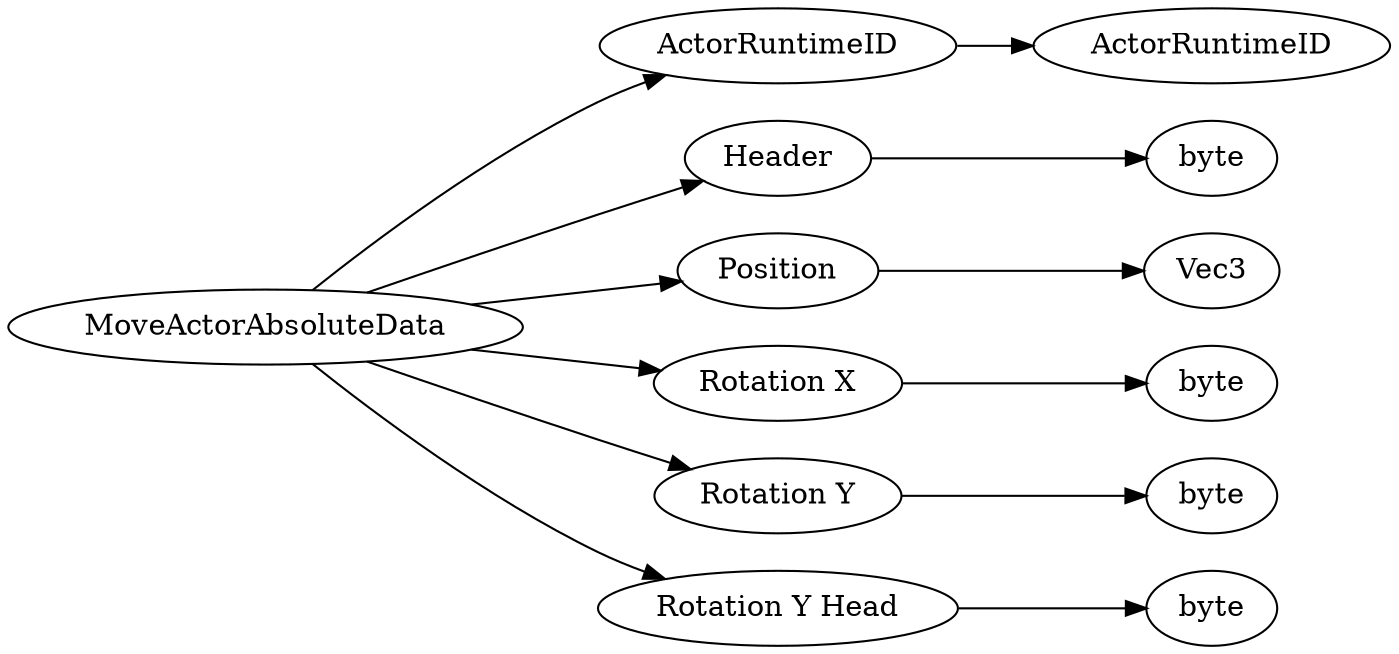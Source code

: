 digraph "MoveActorAbsoluteData" {
rankdir = LR
2
2 -> 3
3 -> 4
2 -> 5
5 -> 6
2 -> 7
7 -> 8
2 -> 9
9 -> 10
2 -> 11
11 -> 12
2 -> 13
13 -> 14

2 [label="MoveActorAbsoluteData",comment="name: \"MoveActorAbsoluteData\", typeName: \"\", id: 2, branchId: 0, recurseId: -1, attributes: 0, notes: \"\""];
3 [label="ActorRuntimeID",comment="name: \"ActorRuntimeID\", typeName: \"ActorRuntimeID\", id: 3, branchId: 0, recurseId: -1, attributes: 256, notes: \"The runtime id of the actor being moved\""];
4 [label="ActorRuntimeID",comment="name: \"ActorRuntimeID\", typeName: \"\", id: 4, branchId: 0, recurseId: -1, attributes: 512, notes: \"\""];
5 [label="Header",comment="name: \"Header\", typeName: \"\", id: 5, branchId: 0, recurseId: -1, attributes: 0, notes: \"Header bits describing the status of the actor, see additional documentation in the supplemental documentation folder\""];
6 [label="byte",comment="name: \"byte\", typeName: \"\", id: 6, branchId: 0, recurseId: -1, attributes: 512, notes: \"\""];
7 [label="Position",comment="name: \"Position\", typeName: \"Vec3\", id: 7, branchId: 0, recurseId: -1, attributes: 256, notes: \"X/Y/Z coordinates of the position of the actor, each being a 4 byte float\""];
8 [label="Vec3",comment="name: \"Vec3\", typeName: \"\", id: 8, branchId: 0, recurseId: -1, attributes: 512, notes: \"\""];
9 [label="Rotation X",comment="name: \"Rotation X\", typeName: \"\", id: 9, branchId: 0, recurseId: -1, attributes: 0, notes: \"The X rotation of the actor stored as an integer\""];
10 [label="byte",comment="name: \"byte\", typeName: \"\", id: 10, branchId: 0, recurseId: -1, attributes: 512, notes: \"\""];
11 [label="Rotation Y",comment="name: \"Rotation Y\", typeName: \"\", id: 11, branchId: 0, recurseId: -1, attributes: 0, notes: \"The Y rotation of the actor stored as an integer\""];
12 [label="byte",comment="name: \"byte\", typeName: \"\", id: 12, branchId: 0, recurseId: -1, attributes: 512, notes: \"\""];
13 [label="Rotation Y Head",comment="name: \"Rotation Y Head\", typeName: \"\", id: 13, branchId: 0, recurseId: -1, attributes: 0, notes: \"The head rotation of the actor if and only if it's a Mob type, stored as an integer\""];
14 [label="byte",comment="name: \"byte\", typeName: \"\", id: 14, branchId: 0, recurseId: -1, attributes: 512, notes: \"\""];
{ rank = max;4;6;8;10;12;14}

}
